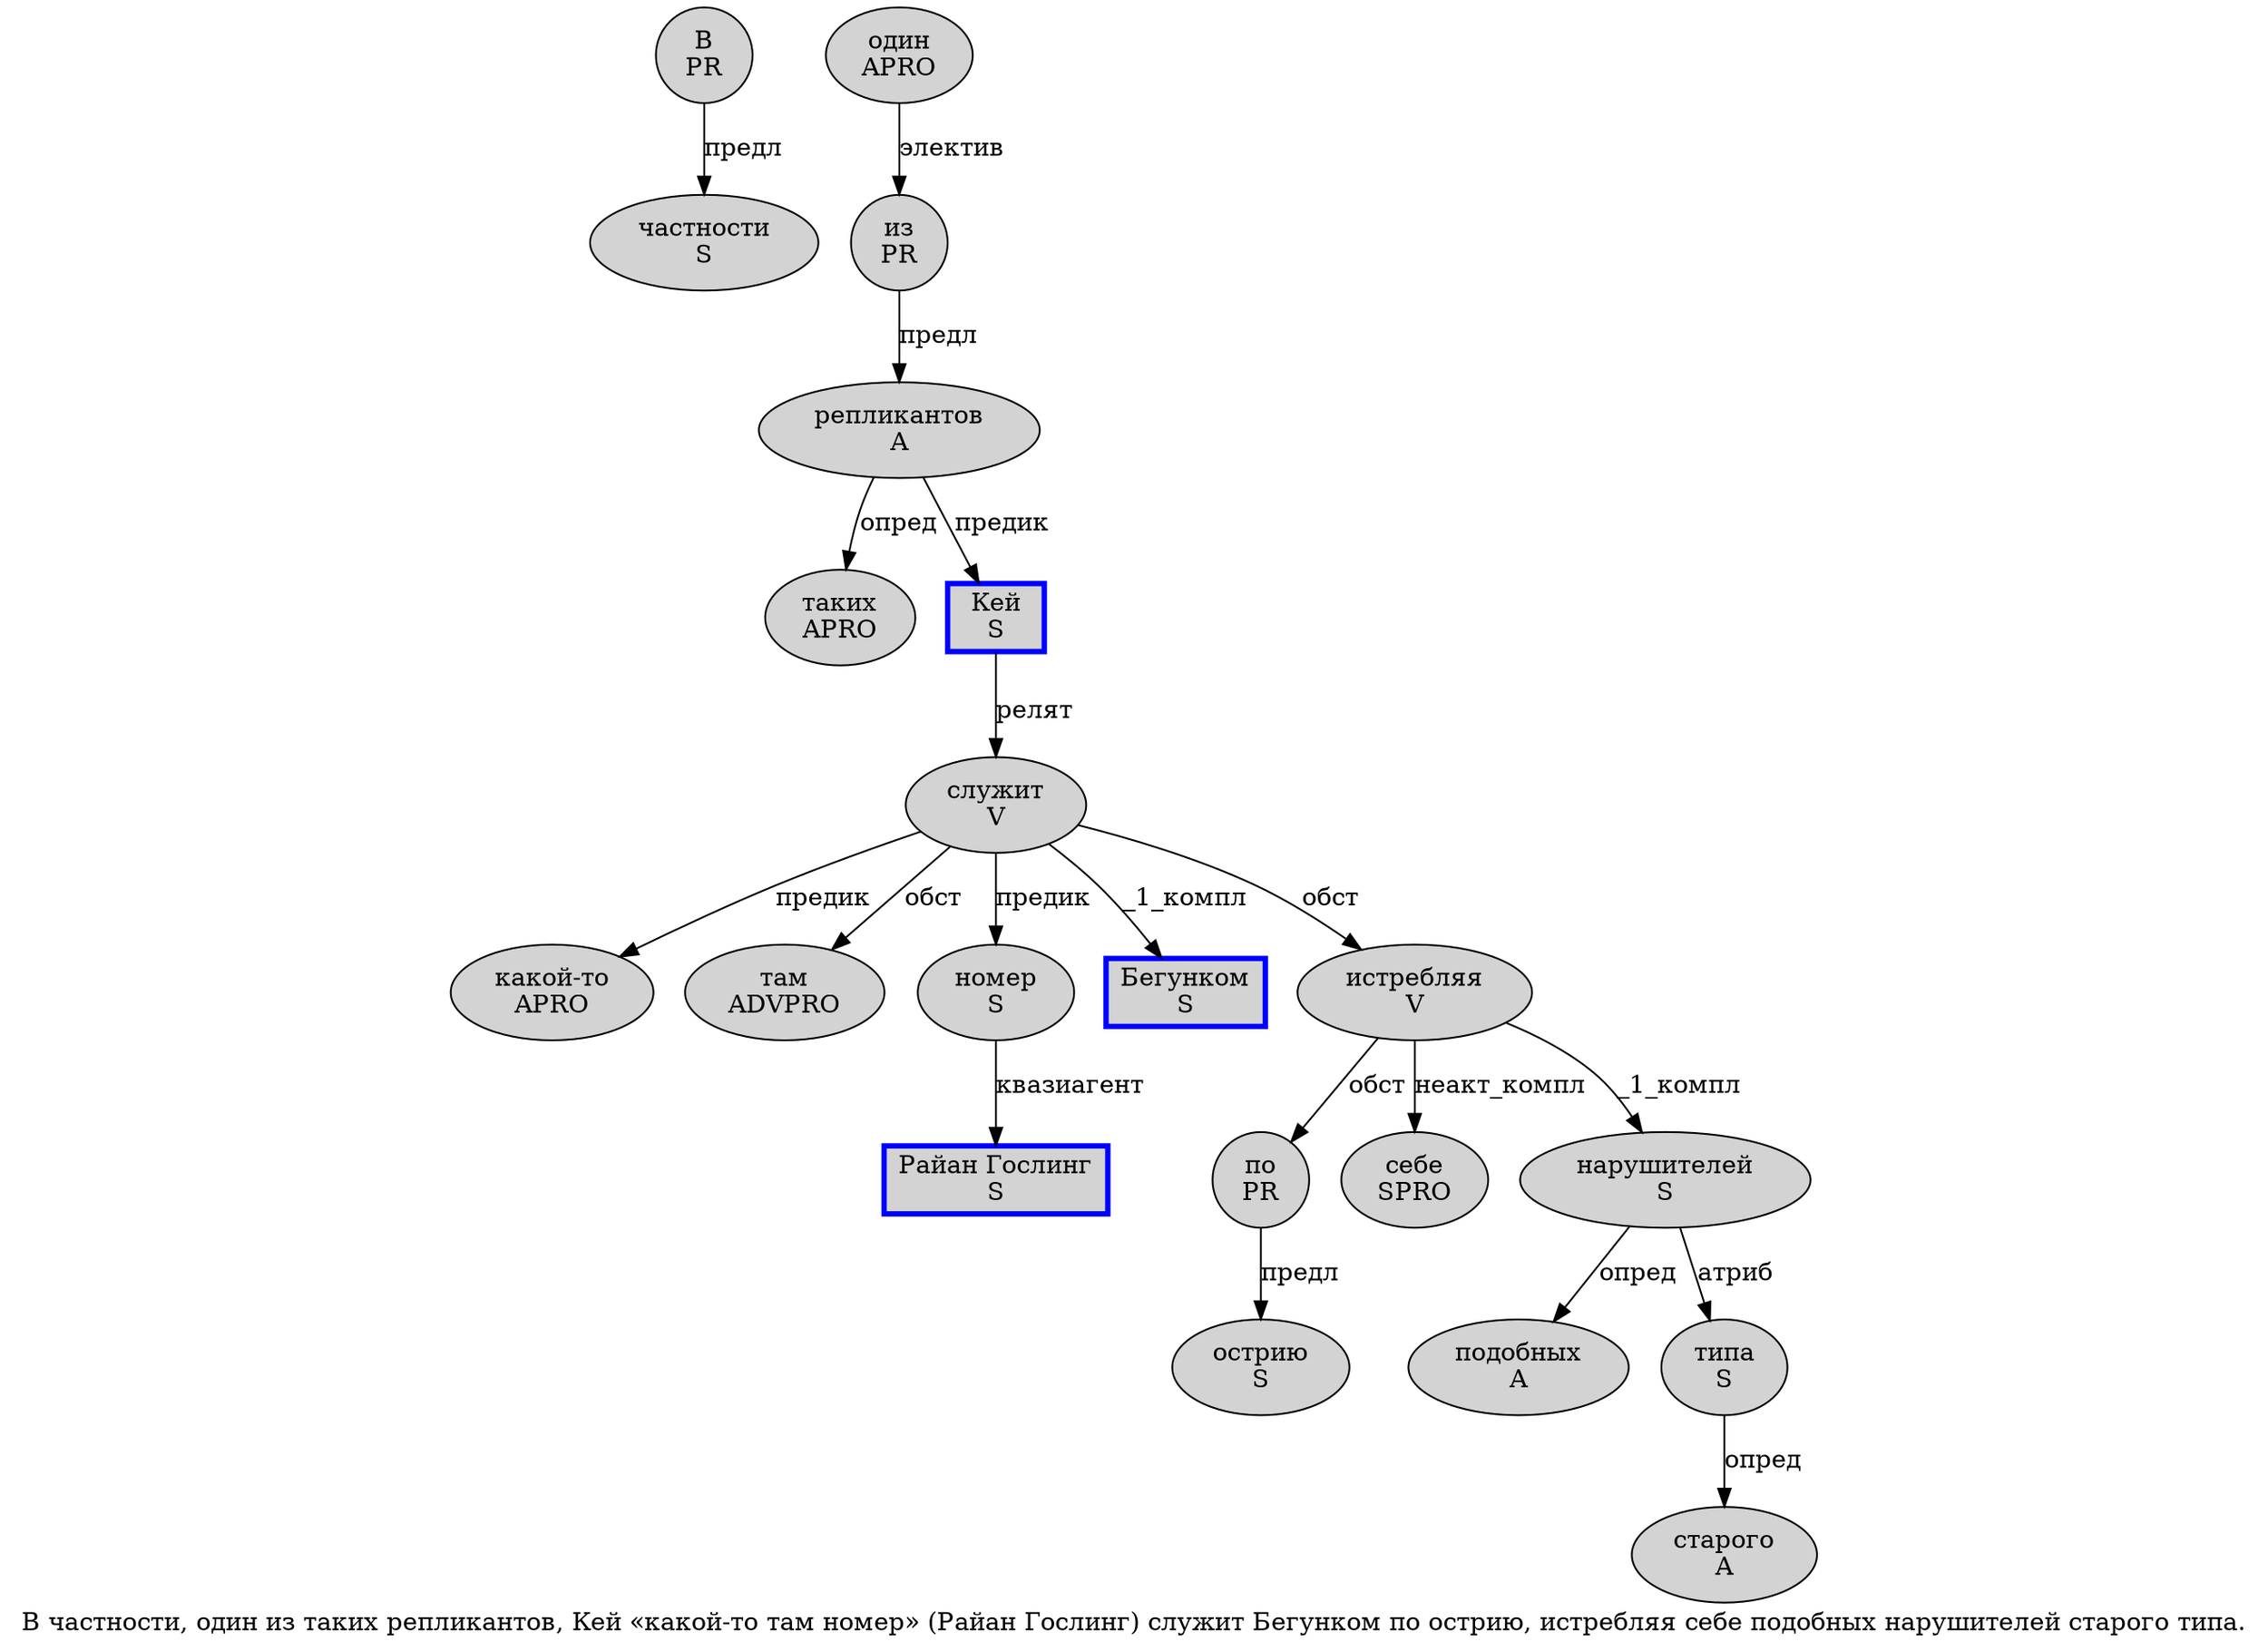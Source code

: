 digraph SENTENCE_2722 {
	graph [label="В частности, один из таких репликантов, Кей «какой-то там номер» (Райан Гослинг) служит Бегунком по острию, истребляя себе подобных нарушителей старого типа."]
	node [style=filled]
		0 [label="В
PR" color="" fillcolor=lightgray penwidth=1 shape=ellipse]
		1 [label="частности
S" color="" fillcolor=lightgray penwidth=1 shape=ellipse]
		3 [label="один
APRO" color="" fillcolor=lightgray penwidth=1 shape=ellipse]
		4 [label="из
PR" color="" fillcolor=lightgray penwidth=1 shape=ellipse]
		5 [label="таких
APRO" color="" fillcolor=lightgray penwidth=1 shape=ellipse]
		6 [label="репликантов
A" color="" fillcolor=lightgray penwidth=1 shape=ellipse]
		8 [label="Кей
S" color=blue fillcolor=lightgray penwidth=3 shape=box]
		10 [label="какой-то
APRO" color="" fillcolor=lightgray penwidth=1 shape=ellipse]
		11 [label="там
ADVPRO" color="" fillcolor=lightgray penwidth=1 shape=ellipse]
		12 [label="номер
S" color="" fillcolor=lightgray penwidth=1 shape=ellipse]
		15 [label="Райан Гослинг
S" color=blue fillcolor=lightgray penwidth=3 shape=box]
		17 [label="служит
V" color="" fillcolor=lightgray penwidth=1 shape=ellipse]
		18 [label="Бегунком
S" color=blue fillcolor=lightgray penwidth=3 shape=box]
		19 [label="по
PR" color="" fillcolor=lightgray penwidth=1 shape=ellipse]
		20 [label="острию
S" color="" fillcolor=lightgray penwidth=1 shape=ellipse]
		22 [label="истребляя
V" color="" fillcolor=lightgray penwidth=1 shape=ellipse]
		23 [label="себе
SPRO" color="" fillcolor=lightgray penwidth=1 shape=ellipse]
		24 [label="подобных
A" color="" fillcolor=lightgray penwidth=1 shape=ellipse]
		25 [label="нарушителей
S" color="" fillcolor=lightgray penwidth=1 shape=ellipse]
		26 [label="старого
A" color="" fillcolor=lightgray penwidth=1 shape=ellipse]
		27 [label="типа
S" color="" fillcolor=lightgray penwidth=1 shape=ellipse]
			17 -> 10 [label="предик"]
			17 -> 11 [label="обст"]
			17 -> 12 [label="предик"]
			17 -> 18 [label="_1_компл"]
			17 -> 22 [label="обст"]
			6 -> 5 [label="опред"]
			6 -> 8 [label="предик"]
			22 -> 19 [label="обст"]
			22 -> 23 [label="неакт_компл"]
			22 -> 25 [label="_1_компл"]
			0 -> 1 [label="предл"]
			3 -> 4 [label="электив"]
			8 -> 17 [label="релят"]
			27 -> 26 [label="опред"]
			25 -> 24 [label="опред"]
			25 -> 27 [label="атриб"]
			4 -> 6 [label="предл"]
			19 -> 20 [label="предл"]
			12 -> 15 [label="квазиагент"]
}
